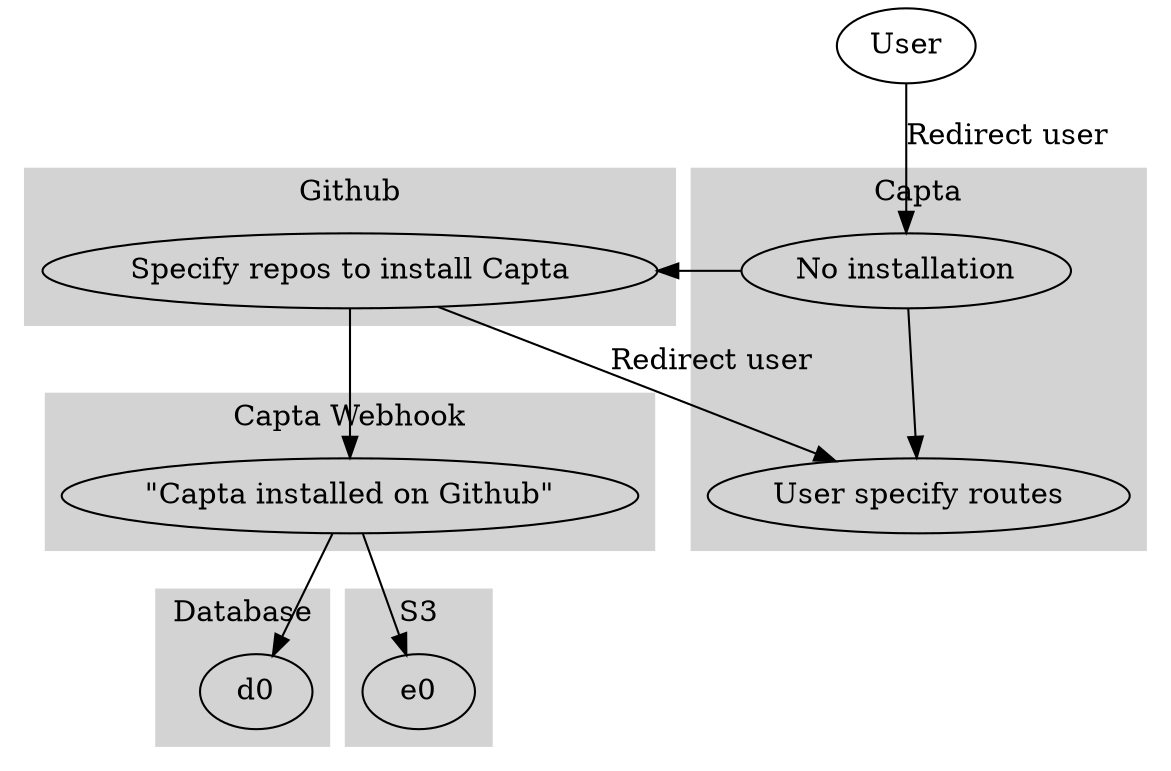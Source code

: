 digraph G {
  subgraph cluster_github {
    label = "Github";
    style=filled; color=lightgrey;

    a0;
  }
  subgraph cluster_capta {
    label = "Capta";
    color=lightgrey; style=filled;
    
    b0 -> b1;
  }
  subgraph cluster_capta_webhook {
    label = "Capta Webhook";
    color=lightgrey; style=filled;

    c0;
  }
  subgraph cluster_db {
    label = "Database";
    color=lightgrey; style=filled;
    
    d0;
  }
  subgraph cluster_s3 {
    label="S3";
    color=lightgrey; style=filled;
    
    e0;
  }

  User -> b0 [label="Redirect user"];
  b0 [label="No installation"];

  b0 -> a0;
  a0 [label="Specify repos to install Capta"];
  
  a0 -> b1 [label="Redirect user"];
  b1 [label="User specify routes"]; /* Clarify */
  
  a0 -> c0; /* Update DB. Sync Repo to S3 */
  c0 [label="\"Capta installed on Github\""];
  
  c0 -> d0;
  c0 -> e0;
}
